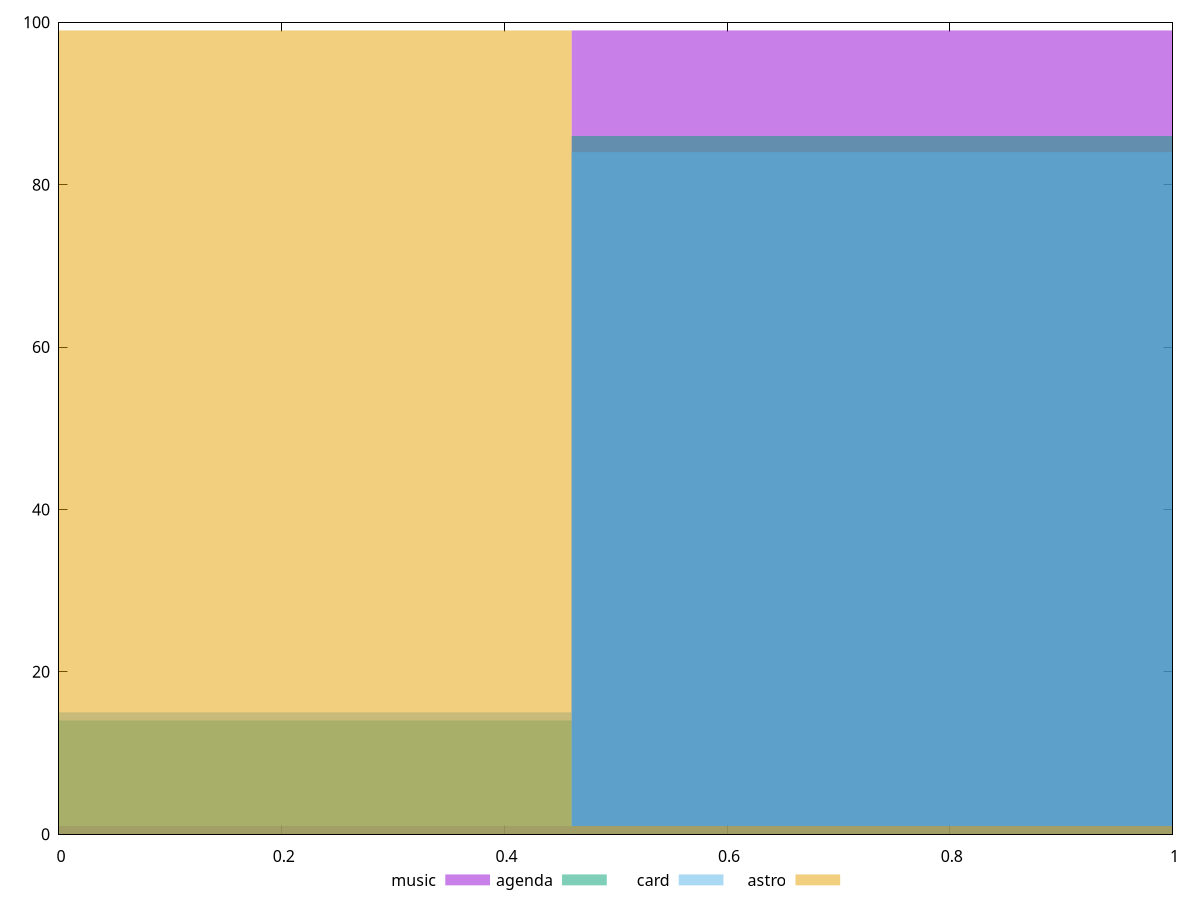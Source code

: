 reset

$music <<EOF
0.9206787199030747 99
0 1
EOF

$agenda <<EOF
0 14
0.9206787199030747 86
EOF

$card <<EOF
0.9206787199030747 84
0 15
EOF

$astro <<EOF
0 99
0.9206787199030747 1
EOF

set key outside below
set boxwidth 0.9206787199030747
set xrange [0:1]
set yrange [0:100]
set trange [0:100]
set style fill transparent solid 0.5 noborder
set terminal svg size 640, 520 enhanced background rgb 'white'
set output "report/report_00029_2021-02-24T13-36-40.390Z/largest-contentful-paint/comparison/histogram/all_score.svg"

plot $music title "music" with boxes, \
     $agenda title "agenda" with boxes, \
     $card title "card" with boxes, \
     $astro title "astro" with boxes

reset
